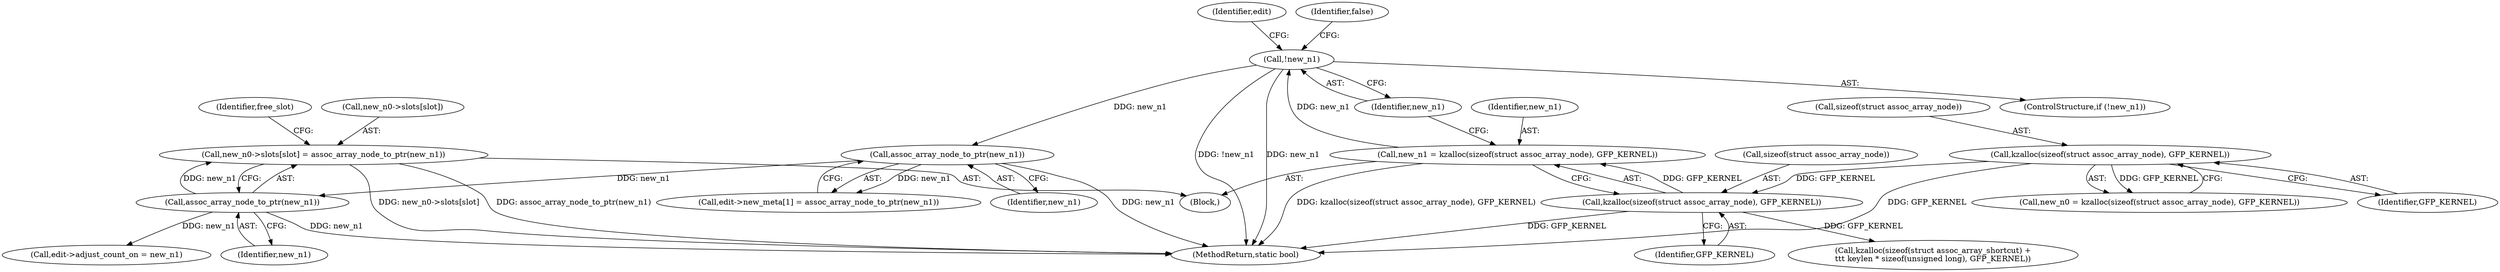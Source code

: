 digraph "0_linux_8d4a2ec1e0b41b0cf9a0c5cd4511da7f8e4f3de2@array" {
"1000576" [label="(Call,new_n0->slots[slot] = assoc_array_node_to_ptr(new_n1))"];
"1000582" [label="(Call,assoc_array_node_to_ptr(new_n1))"];
"1000296" [label="(Call,assoc_array_node_to_ptr(new_n1))"];
"1000286" [label="(Call,!new_n1)"];
"1000279" [label="(Call,new_n1 = kzalloc(sizeof(struct assoc_array_node), GFP_KERNEL))"];
"1000281" [label="(Call,kzalloc(sizeof(struct assoc_array_node), GFP_KERNEL))"];
"1000262" [label="(Call,kzalloc(sizeof(struct assoc_array_node), GFP_KERNEL))"];
"1000297" [label="(Identifier,new_n1)"];
"1000710" [label="(Call,edit->adjust_count_on = new_n1)"];
"1000287" [label="(Identifier,new_n1)"];
"1000280" [label="(Identifier,new_n1)"];
"1000577" [label="(Call,new_n0->slots[slot])"];
"1000260" [label="(Call,new_n0 = kzalloc(sizeof(struct assoc_array_node), GFP_KERNEL))"];
"1000583" [label="(Identifier,new_n1)"];
"1000263" [label="(Call,sizeof(struct assoc_array_node))"];
"1000279" [label="(Call,new_n1 = kzalloc(sizeof(struct assoc_array_node), GFP_KERNEL))"];
"1000122" [label="(Block,)"];
"1000281" [label="(Call,kzalloc(sizeof(struct assoc_array_node), GFP_KERNEL))"];
"1000582" [label="(Call,assoc_array_node_to_ptr(new_n1))"];
"1001056" [label="(Call,kzalloc(sizeof(struct assoc_array_shortcut) +\n\t\t\t keylen * sizeof(unsigned long), GFP_KERNEL))"];
"1000265" [label="(Identifier,GFP_KERNEL)"];
"1000262" [label="(Call,kzalloc(sizeof(struct assoc_array_node), GFP_KERNEL))"];
"1000293" [label="(Identifier,edit)"];
"1000284" [label="(Identifier,GFP_KERNEL)"];
"1000576" [label="(Call,new_n0->slots[slot] = assoc_array_node_to_ptr(new_n1))"];
"1000285" [label="(ControlStructure,if (!new_n1))"];
"1000286" [label="(Call,!new_n1)"];
"1000296" [label="(Call,assoc_array_node_to_ptr(new_n1))"];
"1001248" [label="(MethodReturn,static bool)"];
"1000585" [label="(Identifier,free_slot)"];
"1000289" [label="(Identifier,false)"];
"1000290" [label="(Call,edit->new_meta[1] = assoc_array_node_to_ptr(new_n1))"];
"1000282" [label="(Call,sizeof(struct assoc_array_node))"];
"1000576" -> "1000122"  [label="AST: "];
"1000576" -> "1000582"  [label="CFG: "];
"1000577" -> "1000576"  [label="AST: "];
"1000582" -> "1000576"  [label="AST: "];
"1000585" -> "1000576"  [label="CFG: "];
"1000576" -> "1001248"  [label="DDG: new_n0->slots[slot]"];
"1000576" -> "1001248"  [label="DDG: assoc_array_node_to_ptr(new_n1)"];
"1000582" -> "1000576"  [label="DDG: new_n1"];
"1000582" -> "1000583"  [label="CFG: "];
"1000583" -> "1000582"  [label="AST: "];
"1000582" -> "1001248"  [label="DDG: new_n1"];
"1000296" -> "1000582"  [label="DDG: new_n1"];
"1000582" -> "1000710"  [label="DDG: new_n1"];
"1000296" -> "1000290"  [label="AST: "];
"1000296" -> "1000297"  [label="CFG: "];
"1000297" -> "1000296"  [label="AST: "];
"1000290" -> "1000296"  [label="CFG: "];
"1000296" -> "1001248"  [label="DDG: new_n1"];
"1000296" -> "1000290"  [label="DDG: new_n1"];
"1000286" -> "1000296"  [label="DDG: new_n1"];
"1000286" -> "1000285"  [label="AST: "];
"1000286" -> "1000287"  [label="CFG: "];
"1000287" -> "1000286"  [label="AST: "];
"1000289" -> "1000286"  [label="CFG: "];
"1000293" -> "1000286"  [label="CFG: "];
"1000286" -> "1001248"  [label="DDG: !new_n1"];
"1000286" -> "1001248"  [label="DDG: new_n1"];
"1000279" -> "1000286"  [label="DDG: new_n1"];
"1000279" -> "1000122"  [label="AST: "];
"1000279" -> "1000281"  [label="CFG: "];
"1000280" -> "1000279"  [label="AST: "];
"1000281" -> "1000279"  [label="AST: "];
"1000287" -> "1000279"  [label="CFG: "];
"1000279" -> "1001248"  [label="DDG: kzalloc(sizeof(struct assoc_array_node), GFP_KERNEL)"];
"1000281" -> "1000279"  [label="DDG: GFP_KERNEL"];
"1000281" -> "1000284"  [label="CFG: "];
"1000282" -> "1000281"  [label="AST: "];
"1000284" -> "1000281"  [label="AST: "];
"1000281" -> "1001248"  [label="DDG: GFP_KERNEL"];
"1000262" -> "1000281"  [label="DDG: GFP_KERNEL"];
"1000281" -> "1001056"  [label="DDG: GFP_KERNEL"];
"1000262" -> "1000260"  [label="AST: "];
"1000262" -> "1000265"  [label="CFG: "];
"1000263" -> "1000262"  [label="AST: "];
"1000265" -> "1000262"  [label="AST: "];
"1000260" -> "1000262"  [label="CFG: "];
"1000262" -> "1001248"  [label="DDG: GFP_KERNEL"];
"1000262" -> "1000260"  [label="DDG: GFP_KERNEL"];
}

